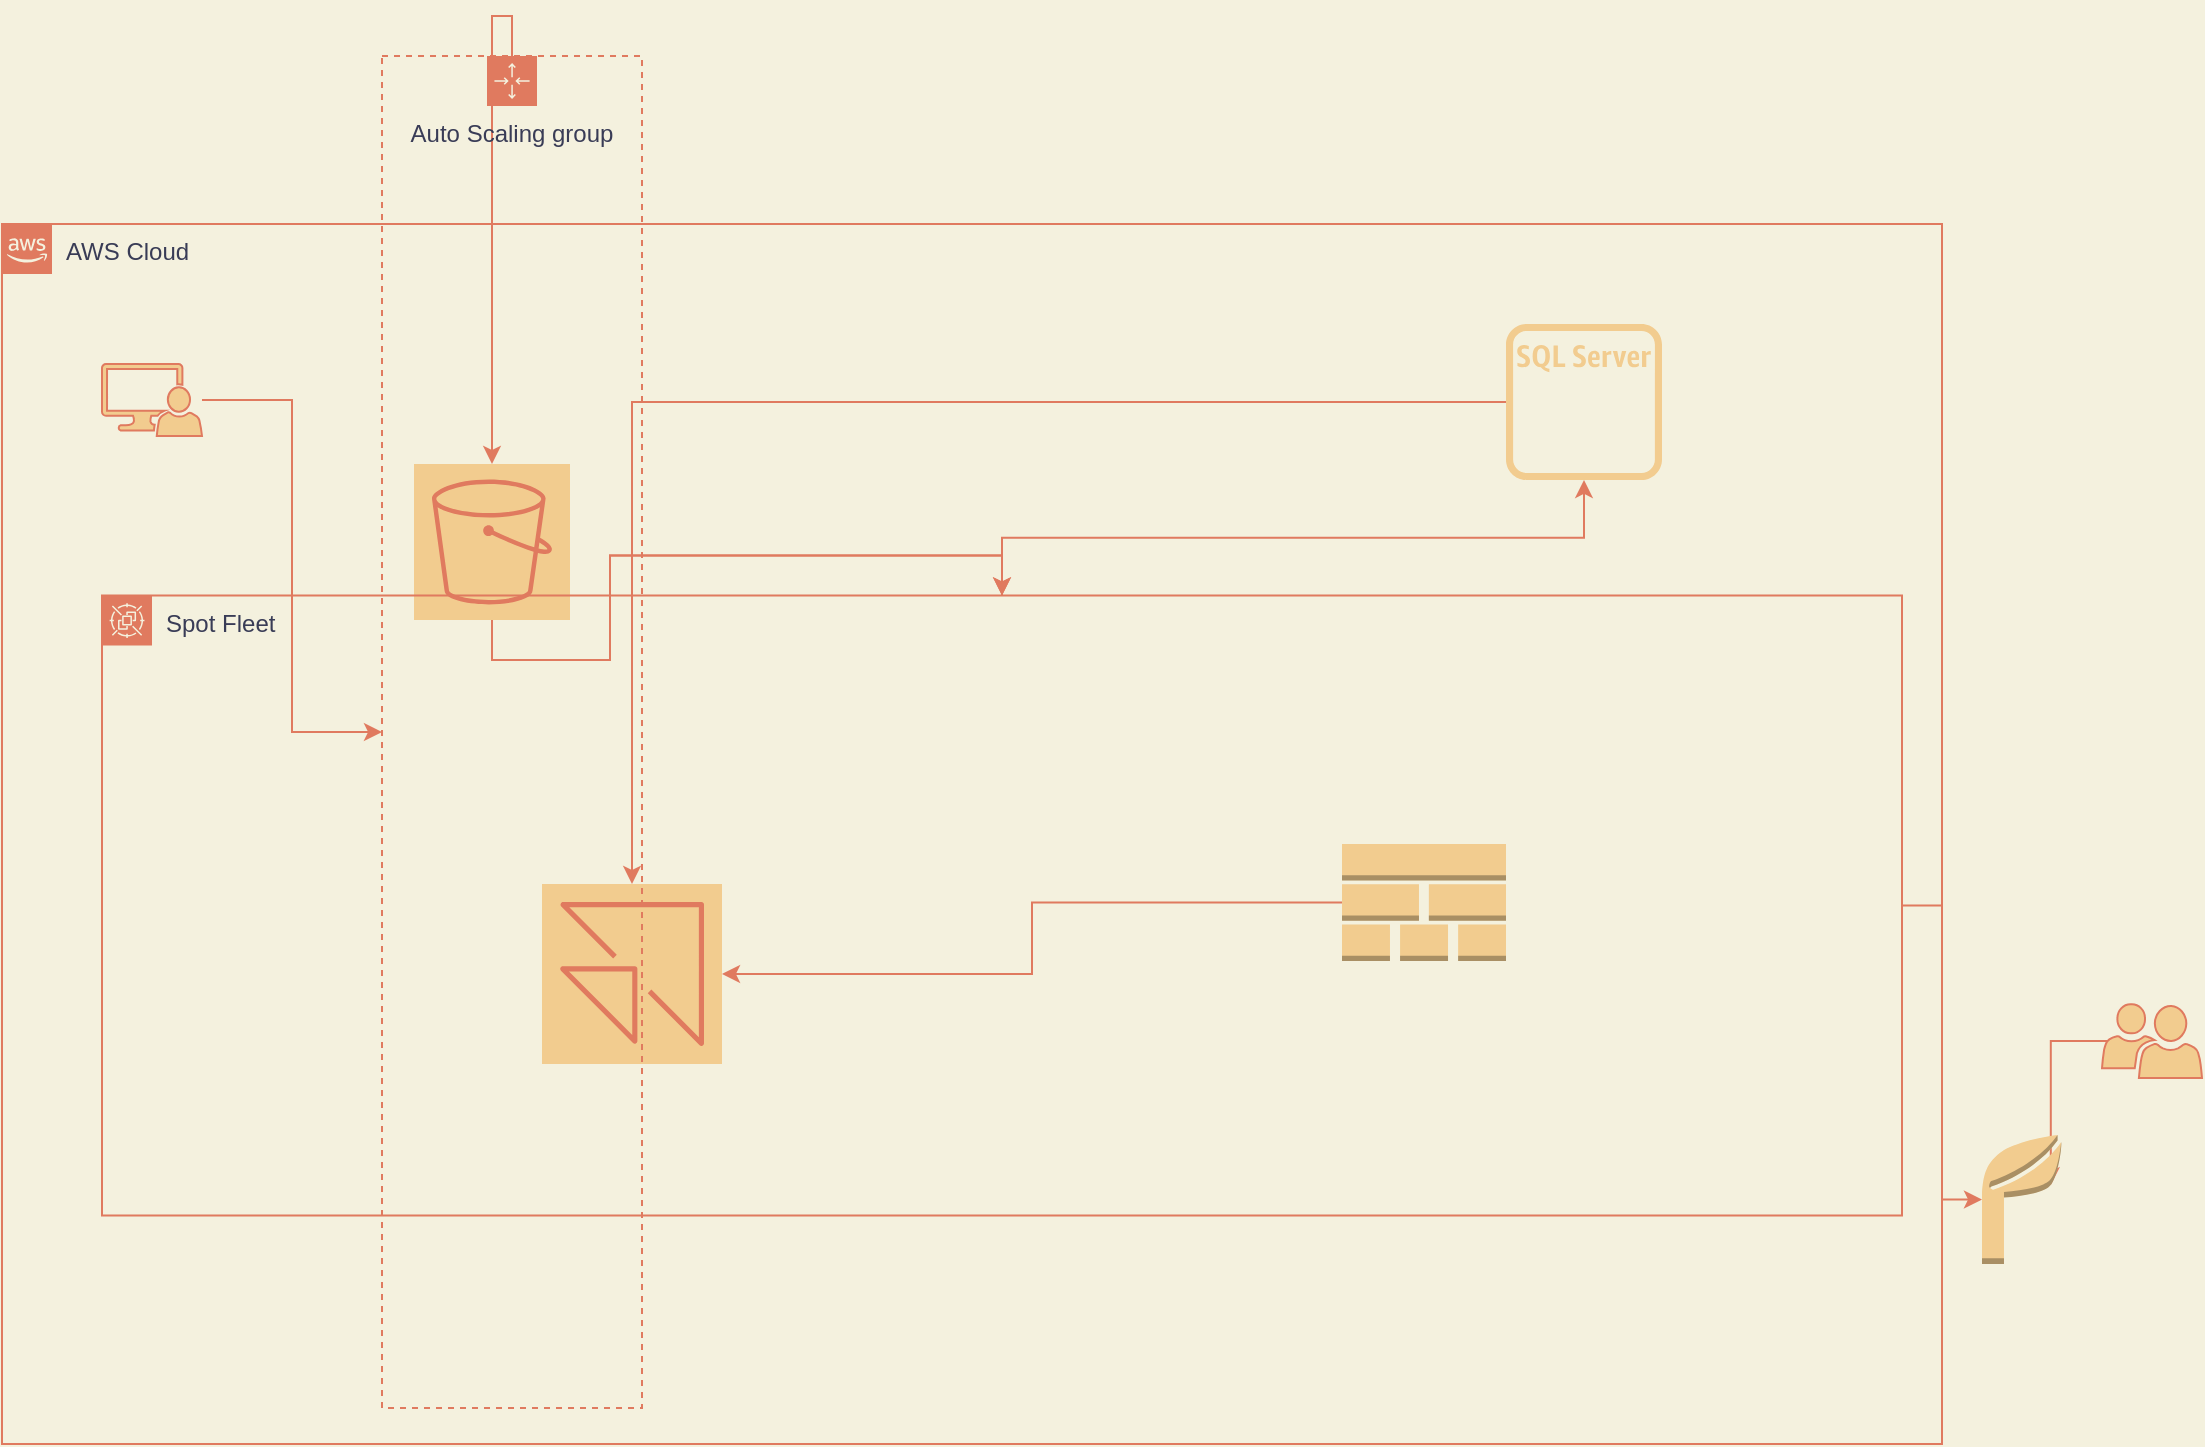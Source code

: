 <mxfile version="13.7.1" type="github">
  <diagram id="Ht1M8jgEwFfnCIfOTk4-" name="Page-1">
    <mxGraphModel dx="2370" dy="1323" grid="1" gridSize="10" guides="1" tooltips="1" connect="1" arrows="1" fold="1" page="1" pageScale="1" pageWidth="1169" pageHeight="827" background="#F4F1DE" math="0" shadow="0">
      <root>
        <mxCell id="0" />
        <mxCell id="1" parent="0" />
        <mxCell id="TpguyCT8DOVx2taM9COL-9" value="AWS Cloud" style="points=[[0,0],[0.25,0],[0.5,0],[0.75,0],[1,0],[1,0.25],[1,0.5],[1,0.75],[1,1],[0.75,1],[0.5,1],[0.25,1],[0,1],[0,0.75],[0,0.5],[0,0.25]];outlineConnect=0;html=1;whiteSpace=wrap;fontSize=12;fontStyle=0;shape=mxgraph.aws4.group;grIcon=mxgraph.aws4.group_aws_cloud_alt;verticalAlign=top;align=left;spacingLeft=30;dashed=0;strokeColor=#E07A5F;fontColor=#393C56;fillColor=none;" vertex="1" parent="1">
          <mxGeometry x="30" y="160" width="970" height="610" as="geometry" />
        </mxCell>
        <mxCell id="TpguyCT8DOVx2taM9COL-37" style="edgeStyle=orthogonalEdgeStyle;rounded=0;orthogonalLoop=1;jettySize=auto;html=1;labelBackgroundColor=#F4F1DE;strokeColor=#E07A5F;fontColor=#393C56;" edge="1" parent="1" source="TpguyCT8DOVx2taM9COL-14" target="TpguyCT8DOVx2taM9COL-39">
          <mxGeometry relative="1" as="geometry" />
        </mxCell>
        <mxCell id="TpguyCT8DOVx2taM9COL-14" value="" style="outlineConnect=0;fontColor=#393C56;fillColor=#F2CC8F;strokeColor=none;dashed=0;verticalLabelPosition=bottom;verticalAlign=top;align=center;html=1;fontSize=12;fontStyle=0;aspect=fixed;pointerEvents=1;shape=mxgraph.aws4.rds_sql_server_instance_alt;" vertex="1" parent="1">
          <mxGeometry x="782" y="210" width="78" height="78" as="geometry" />
        </mxCell>
        <mxCell id="TpguyCT8DOVx2taM9COL-31" style="edgeStyle=orthogonalEdgeStyle;rounded=0;orthogonalLoop=1;jettySize=auto;html=1;labelBackgroundColor=#F4F1DE;strokeColor=#E07A5F;fontColor=#393C56;" edge="1" parent="1" source="TpguyCT8DOVx2taM9COL-18" target="TpguyCT8DOVx2taM9COL-14">
          <mxGeometry relative="1" as="geometry" />
        </mxCell>
        <mxCell id="TpguyCT8DOVx2taM9COL-36" style="edgeStyle=orthogonalEdgeStyle;rounded=0;orthogonalLoop=1;jettySize=auto;html=1;labelBackgroundColor=#F4F1DE;strokeColor=#E07A5F;fontColor=#393C56;" edge="1" parent="1" source="TpguyCT8DOVx2taM9COL-16" target="TpguyCT8DOVx2taM9COL-18">
          <mxGeometry relative="1" as="geometry" />
        </mxCell>
        <mxCell id="TpguyCT8DOVx2taM9COL-16" value="" style="outlineConnect=0;fontColor=#393C56;gradientDirection=north;fillColor=#F2CC8F;strokeColor=#E07A5F;dashed=0;verticalLabelPosition=bottom;verticalAlign=top;align=center;html=1;fontSize=12;fontStyle=0;aspect=fixed;shape=mxgraph.aws4.resourceIcon;resIcon=mxgraph.aws4.s3;" vertex="1" parent="1">
          <mxGeometry x="236" y="280" width="78" height="78" as="geometry" />
        </mxCell>
        <mxCell id="TpguyCT8DOVx2taM9COL-22" style="edgeStyle=orthogonalEdgeStyle;rounded=0;orthogonalLoop=1;jettySize=auto;html=1;exitX=0.05;exitY=0.5;exitDx=0;exitDy=0;exitPerimeter=0;entryX=0.86;entryY=0.39;entryDx=0;entryDy=0;entryPerimeter=0;labelBackgroundColor=#F4F1DE;strokeColor=#E07A5F;fontColor=#393C56;" edge="1" parent="1" source="TpguyCT8DOVx2taM9COL-19" target="TpguyCT8DOVx2taM9COL-21">
          <mxGeometry relative="1" as="geometry" />
        </mxCell>
        <mxCell id="TpguyCT8DOVx2taM9COL-19" value="" style="pointerEvents=1;shadow=0;dashed=0;html=1;strokeColor=#E07A5F;labelPosition=center;verticalLabelPosition=bottom;verticalAlign=top;align=center;fillColor=#F2CC8F;shape=mxgraph.mscae.intune.user_group;fontColor=#393C56;" vertex="1" parent="1">
          <mxGeometry x="1080" y="550" width="50" height="37" as="geometry" />
        </mxCell>
        <mxCell id="TpguyCT8DOVx2taM9COL-35" style="edgeStyle=orthogonalEdgeStyle;rounded=0;orthogonalLoop=1;jettySize=auto;html=1;labelBackgroundColor=#F4F1DE;strokeColor=#E07A5F;fontColor=#393C56;" edge="1" parent="1" source="TpguyCT8DOVx2taM9COL-46" target="TpguyCT8DOVx2taM9COL-16">
          <mxGeometry relative="1" as="geometry" />
        </mxCell>
        <mxCell id="TpguyCT8DOVx2taM9COL-20" value="" style="pointerEvents=1;shadow=0;dashed=0;html=1;strokeColor=#E07A5F;labelPosition=center;verticalLabelPosition=bottom;verticalAlign=top;align=center;shape=mxgraph.mscae.system_center.admin_console;fillColor=#F2CC8F;fontColor=#393C56;" vertex="1" parent="1">
          <mxGeometry x="80" y="230" width="50" height="36" as="geometry" />
        </mxCell>
        <mxCell id="TpguyCT8DOVx2taM9COL-21" value="" style="outlineConnect=0;dashed=0;verticalLabelPosition=bottom;verticalAlign=top;align=center;html=1;shape=mxgraph.aws3.application;fillColor=#F2CC8F;strokeColor=#E07A5F;fontColor=#393C56;" vertex="1" parent="1">
          <mxGeometry x="1020" y="615.5" width="40" height="64.5" as="geometry" />
        </mxCell>
        <mxCell id="TpguyCT8DOVx2taM9COL-42" style="edgeStyle=orthogonalEdgeStyle;rounded=0;orthogonalLoop=1;jettySize=auto;html=1;labelBackgroundColor=#F4F1DE;strokeColor=#E07A5F;fontColor=#393C56;" edge="1" parent="1" source="TpguyCT8DOVx2taM9COL-28" target="TpguyCT8DOVx2taM9COL-39">
          <mxGeometry relative="1" as="geometry" />
        </mxCell>
        <mxCell id="TpguyCT8DOVx2taM9COL-43" style="edgeStyle=orthogonalEdgeStyle;rounded=0;orthogonalLoop=1;jettySize=auto;html=1;labelBackgroundColor=#F4F1DE;strokeColor=#E07A5F;fontColor=#393C56;" edge="1" parent="1" source="TpguyCT8DOVx2taM9COL-18" target="TpguyCT8DOVx2taM9COL-21">
          <mxGeometry relative="1" as="geometry" />
        </mxCell>
        <mxCell id="TpguyCT8DOVx2taM9COL-28" value="" style="outlineConnect=0;dashed=0;verticalLabelPosition=bottom;verticalAlign=top;align=center;html=1;shape=mxgraph.aws3.stack_aws_cloudformation;fillColor=#F2CC8F;shadow=0;sketch=0;strokeColor=#E07A5F;fontColor=#393C56;" vertex="1" parent="1">
          <mxGeometry x="700" y="470" width="82" height="58.5" as="geometry" />
        </mxCell>
        <mxCell id="TpguyCT8DOVx2taM9COL-38" style="edgeStyle=orthogonalEdgeStyle;rounded=0;orthogonalLoop=1;jettySize=auto;html=1;labelBackgroundColor=#F4F1DE;strokeColor=#E07A5F;fontColor=#393C56;" edge="1" parent="1" source="TpguyCT8DOVx2taM9COL-16" target="TpguyCT8DOVx2taM9COL-18">
          <mxGeometry relative="1" as="geometry">
            <mxPoint x="488" y="209.0" as="sourcePoint" />
            <mxPoint x="782" y="249.0" as="targetPoint" />
          </mxGeometry>
        </mxCell>
        <mxCell id="TpguyCT8DOVx2taM9COL-39" value="" style="outlineConnect=0;fontColor=#393C56;gradientDirection=north;fillColor=#F2CC8F;strokeColor=#E07A5F;dashed=0;verticalLabelPosition=bottom;verticalAlign=top;align=center;html=1;fontSize=12;fontStyle=0;aspect=fixed;shape=mxgraph.aws4.resourceIcon;resIcon=mxgraph.aws4.appstream_20;shadow=0;sketch=0;" vertex="1" parent="1">
          <mxGeometry x="300" y="490" width="90" height="90" as="geometry" />
        </mxCell>
        <mxCell id="TpguyCT8DOVx2taM9COL-18" value="Spot Fleet" style="points=[[0,0],[0.25,0],[0.5,0],[0.75,0],[1,0],[1,0.25],[1,0.5],[1,0.75],[1,1],[0.75,1],[0.5,1],[0.25,1],[0,1],[0,0.75],[0,0.5],[0,0.25]];outlineConnect=0;html=1;whiteSpace=wrap;fontSize=12;fontStyle=0;shape=mxgraph.aws4.group;grIcon=mxgraph.aws4.group_spot_fleet;strokeColor=#E07A5F;fillColor=none;verticalAlign=top;align=left;spacingLeft=30;fontColor=#393C56;dashed=0;shadow=0;sketch=0;" vertex="1" parent="1">
          <mxGeometry x="80" y="345.75" width="900" height="310" as="geometry" />
        </mxCell>
        <mxCell id="TpguyCT8DOVx2taM9COL-46" value="Auto Scaling group" style="points=[[0,0],[0.25,0],[0.5,0],[0.75,0],[1,0],[1,0.25],[1,0.5],[1,0.75],[1,1],[0.75,1],[0.5,1],[0.25,1],[0,1],[0,0.75],[0,0.5],[0,0.25]];outlineConnect=0;html=1;whiteSpace=wrap;fontSize=12;fontStyle=0;shape=mxgraph.aws4.groupCenter;grIcon=mxgraph.aws4.group_auto_scaling_group;grStroke=1;strokeColor=#E07A5F;fillColor=none;verticalAlign=top;align=center;fontColor=#393C56;dashed=1;spacingTop=25;shadow=0;sketch=0;" vertex="1" parent="1">
          <mxGeometry x="220" y="76" width="130" height="676" as="geometry" />
        </mxCell>
        <mxCell id="TpguyCT8DOVx2taM9COL-47" style="edgeStyle=orthogonalEdgeStyle;rounded=0;orthogonalLoop=1;jettySize=auto;html=1;labelBackgroundColor=#F4F1DE;strokeColor=#E07A5F;fontColor=#393C56;" edge="1" parent="1" source="TpguyCT8DOVx2taM9COL-20" target="TpguyCT8DOVx2taM9COL-46">
          <mxGeometry relative="1" as="geometry">
            <mxPoint x="130" y="248" as="sourcePoint" />
            <mxPoint x="410" y="209.0" as="targetPoint" />
          </mxGeometry>
        </mxCell>
      </root>
    </mxGraphModel>
  </diagram>
</mxfile>

